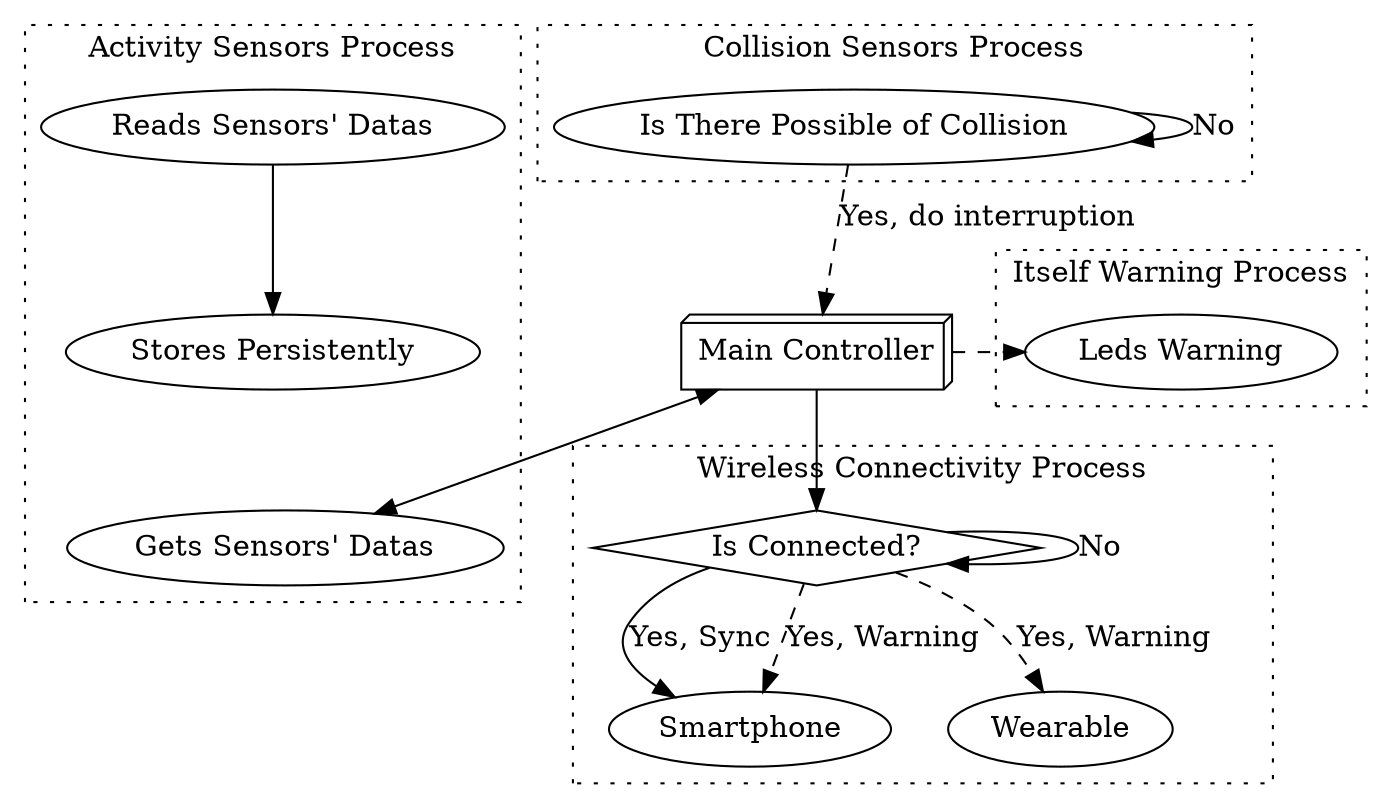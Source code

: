 digraph G {
   //graph[dpi=300];
   graph[dpi=200];
   compound=true;
   newrank=true;

   isConnected  [label="Is Connected?",    shape="diamond"];
   cpu          [label="Main Controller", shape="box3d"];

	subgraph cluster_1 {
		label = "Collision Sensors Process"; style="dotted";

      verify_collision [label="Is There Possible of Collision"];
	}
   verify_collision -> cpu [label="Yes, do interruption", style="dashed"];
   verify_collision -> verify_collision [label="No"];

	subgraph cluster_2 {
		label = "Activity Sensors Process"; style="dotted";

      read             [label="Reads Sensors' Datas"];
      get              [label="Gets Sensors' Datas"];
      store            [label="Stores Persistently"];

      read -> store;
	}
   cpu -> get [dir="both"];


	subgraph cluster_4 {
		label = "Itself Warning Process"; style="dotted";
      leds            [label="Leds Warning"];
	}
   cpu -> leds [style="dashed"];

	subgraph cluster_3 {
		label = "Wireless Connectivity Process"; style="dotted";

      phone           [label="Smartphone"];
      wearable        [label="Wearable"];
      isConnected -> phone [label="Yes, Sync"];
      isConnected -> {wearable phone}    [label="Yes, Warning", style="dashed"];
      isConnected -> isConnected [label="No"];
	}
   cpu -> isConnected;

   // Ranks (usar o newrank)
   {rank="same"; cpu; leds;}
}
